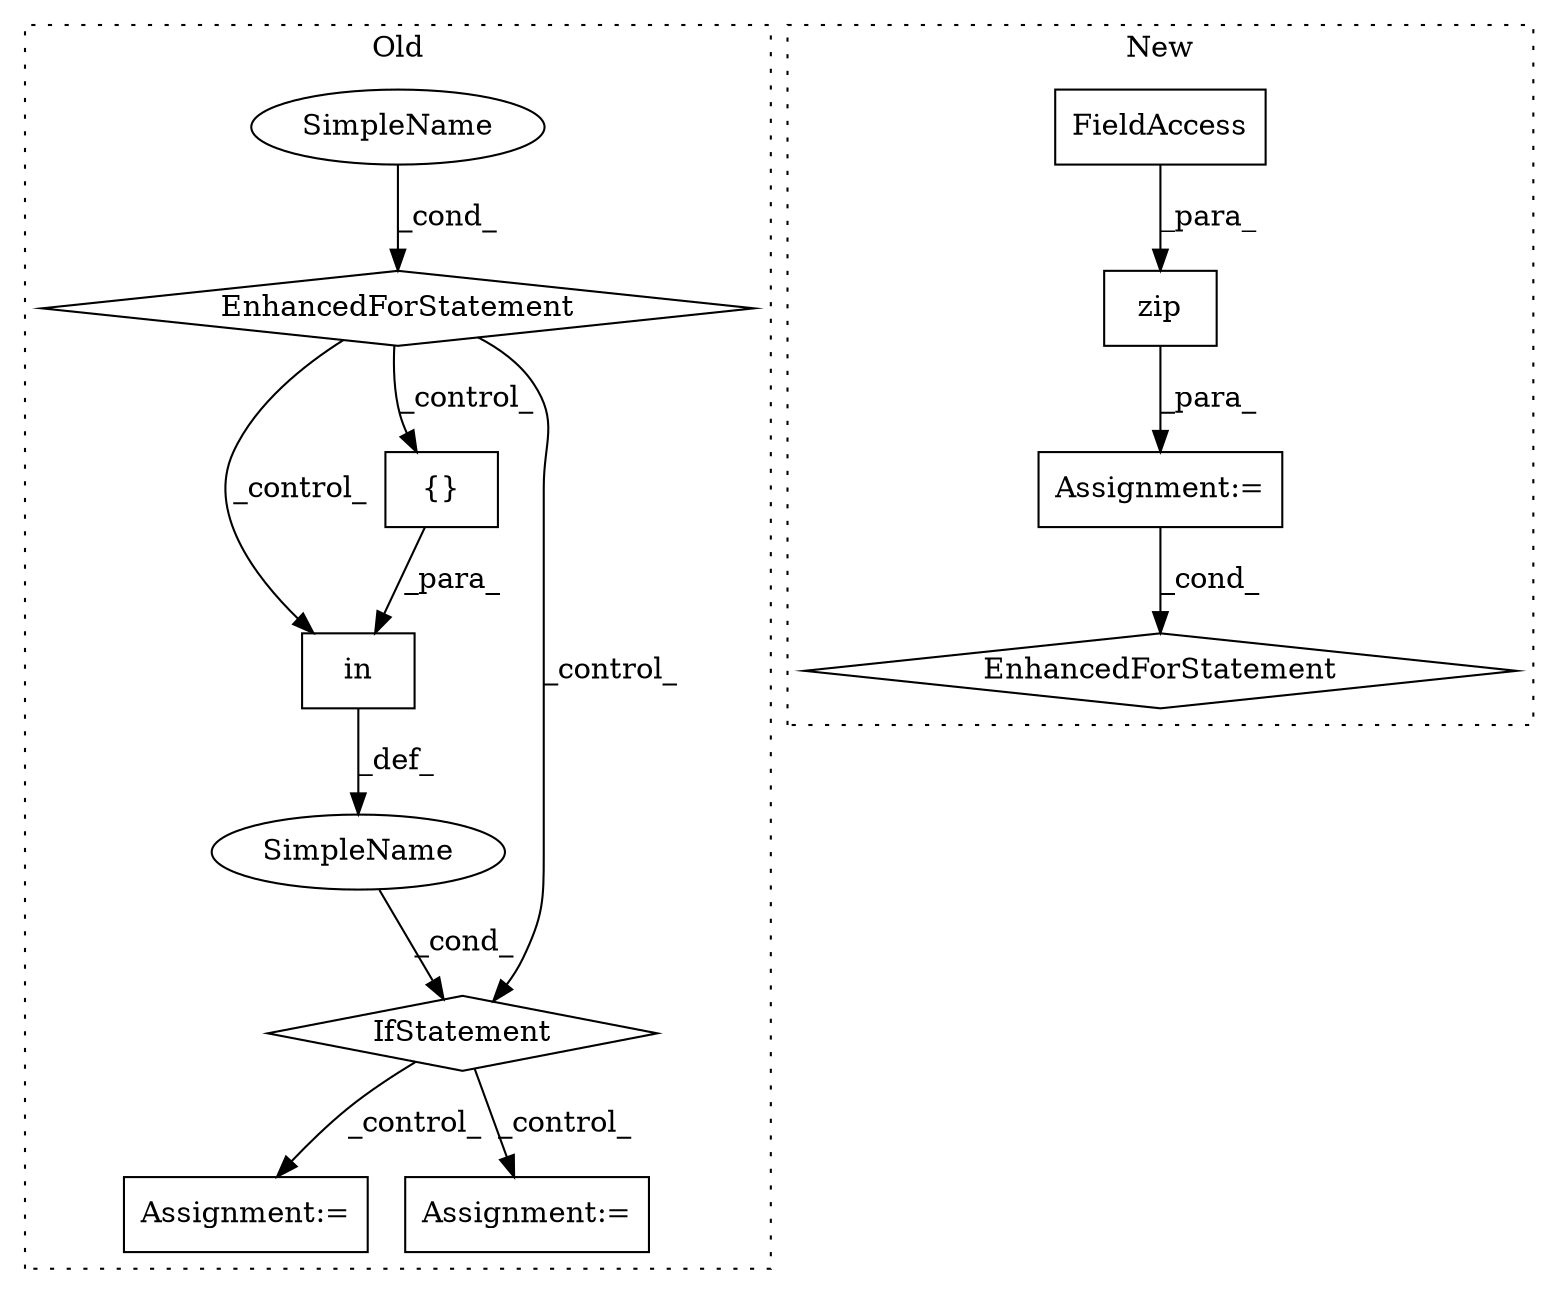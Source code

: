 digraph G {
subgraph cluster0 {
1 [label="in" a="105" s="914" l="27" shape="box"];
3 [label="IfStatement" a="25" s="902,941" l="12,2" shape="diamond"];
6 [label="Assignment:=" a="7" s="1008" l="2" shape="box"];
7 [label="SimpleName" a="42" s="" l="" shape="ellipse"];
8 [label="SimpleName" a="42" s="762" l="1" shape="ellipse"];
10 [label="Assignment:=" a="7" s="1095" l="1" shape="box"];
11 [label="EnhancedForStatement" a="70" s="705,788" l="53,2" shape="diamond"];
12 [label="{}" a="4" s="936,940" l="1,1" shape="box"];
label = "Old";
style="dotted";
}
subgraph cluster1 {
2 [label="zip" a="32" s="686,715" l="4,1" shape="box"];
4 [label="Assignment:=" a="7" s="606,716" l="68,2" shape="box"];
5 [label="EnhancedForStatement" a="70" s="606,716" l="68,2" shape="diamond"];
9 [label="FieldAccess" a="22" s="690" l="11" shape="box"];
label = "New";
style="dotted";
}
1 -> 7 [label="_def_"];
2 -> 4 [label="_para_"];
3 -> 6 [label="_control_"];
3 -> 10 [label="_control_"];
4 -> 5 [label="_cond_"];
7 -> 3 [label="_cond_"];
8 -> 11 [label="_cond_"];
9 -> 2 [label="_para_"];
11 -> 12 [label="_control_"];
11 -> 1 [label="_control_"];
11 -> 3 [label="_control_"];
12 -> 1 [label="_para_"];
}